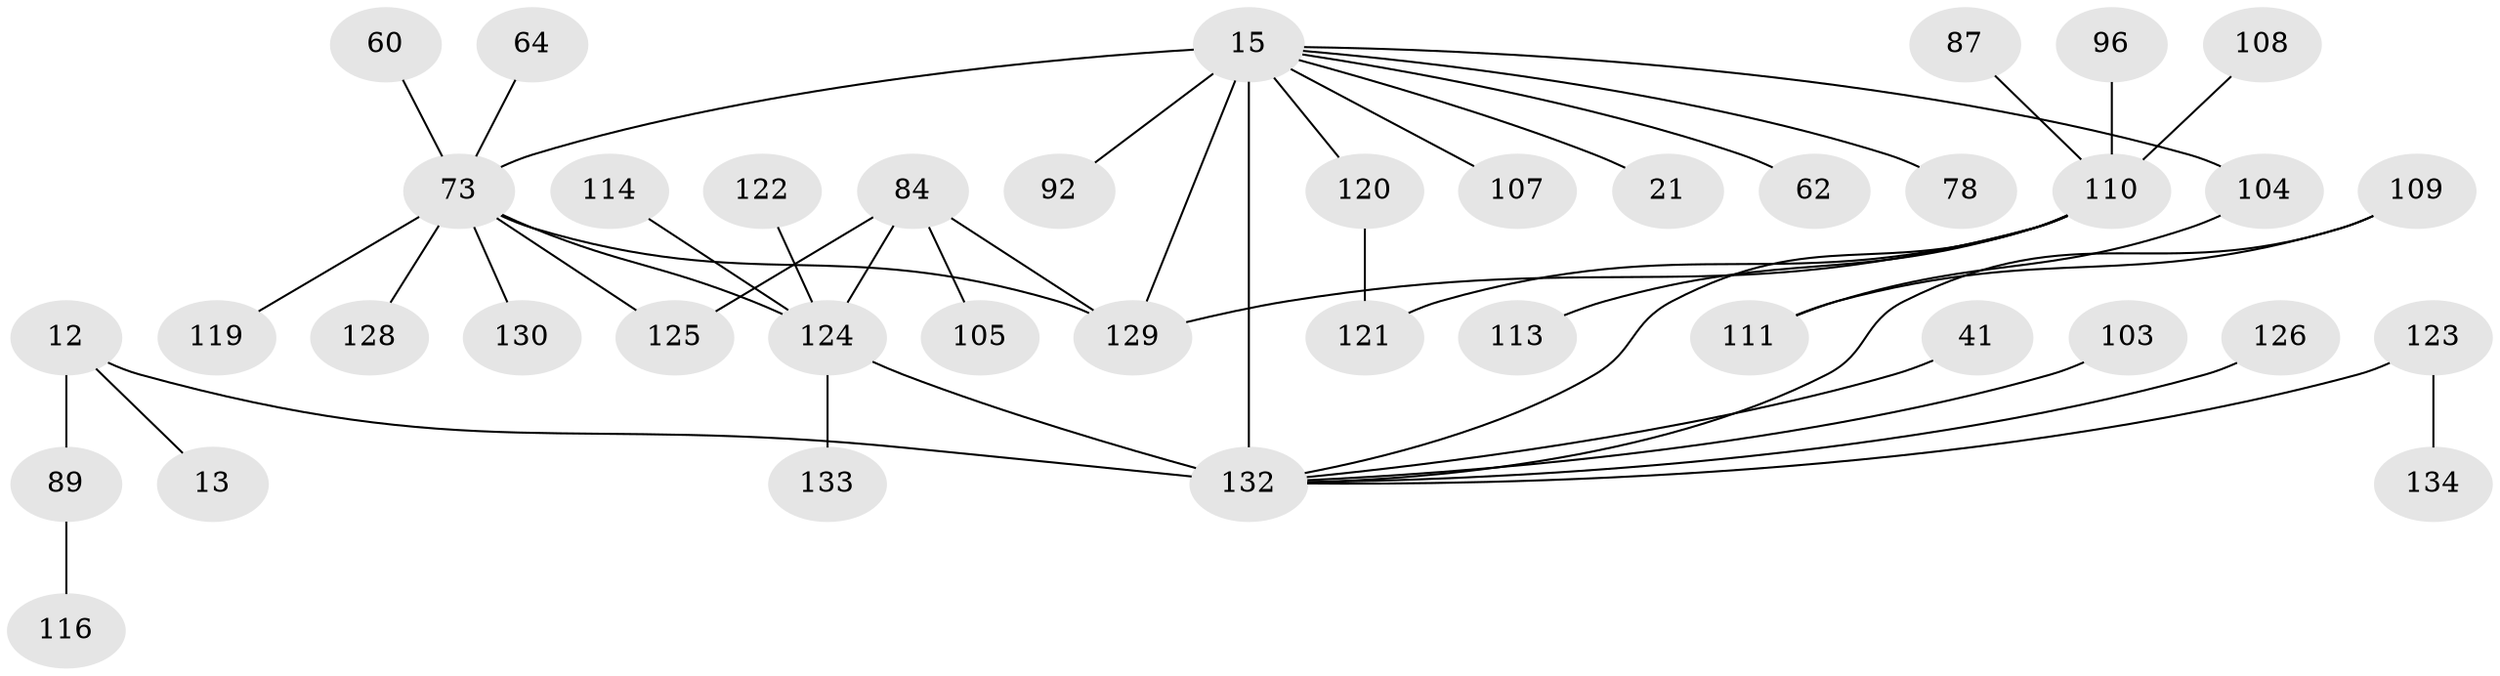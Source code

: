 // original degree distribution, {6: 0.022388059701492536, 3: 0.21641791044776118, 10: 0.007462686567164179, 5: 0.029850746268656716, 2: 0.3283582089552239, 4: 0.05970149253731343, 1: 0.3358208955223881}
// Generated by graph-tools (version 1.1) at 2025/46/03/04/25 21:46:10]
// undirected, 40 vertices, 46 edges
graph export_dot {
graph [start="1"]
  node [color=gray90,style=filled];
  12;
  13;
  15 [super="+1+5"];
  21;
  41;
  60;
  62;
  64;
  73 [super="+37+57"];
  78;
  84 [super="+48"];
  87;
  89 [super="+46"];
  92;
  96;
  103;
  104 [super="+91"];
  105;
  107 [super="+81"];
  108 [super="+88"];
  109 [super="+97"];
  110 [super="+72+79+85"];
  111;
  113;
  114;
  116;
  119 [super="+75"];
  120 [super="+76"];
  121;
  122;
  123 [super="+77"];
  124 [super="+83+94+112+102"];
  125 [super="+68"];
  126;
  128;
  129 [super="+80+74+93+127+106+95+101"];
  130;
  132 [super="+131+115+117+11"];
  133;
  134;
  12 -- 13;
  12 -- 89 [weight=2];
  12 -- 132;
  15 -- 21;
  15 -- 78;
  15 -- 92;
  15 -- 62;
  15 -- 73 [weight=2];
  15 -- 132 [weight=4];
  15 -- 120;
  15 -- 107;
  15 -- 104;
  15 -- 129;
  41 -- 132;
  60 -- 73;
  64 -- 73;
  73 -- 128;
  73 -- 130;
  73 -- 125;
  73 -- 119;
  73 -- 124;
  73 -- 129;
  84 -- 105;
  84 -- 125;
  84 -- 129;
  84 -- 124 [weight=2];
  87 -- 110;
  89 -- 116;
  96 -- 110;
  103 -- 132;
  104 -- 111;
  108 -- 110;
  109 -- 111;
  109 -- 132;
  110 -- 121;
  110 -- 113;
  110 -- 129;
  110 -- 132 [weight=2];
  114 -- 124;
  120 -- 121;
  122 -- 124;
  123 -- 134;
  123 -- 132;
  124 -- 132 [weight=4];
  124 -- 133;
  126 -- 132;
}
